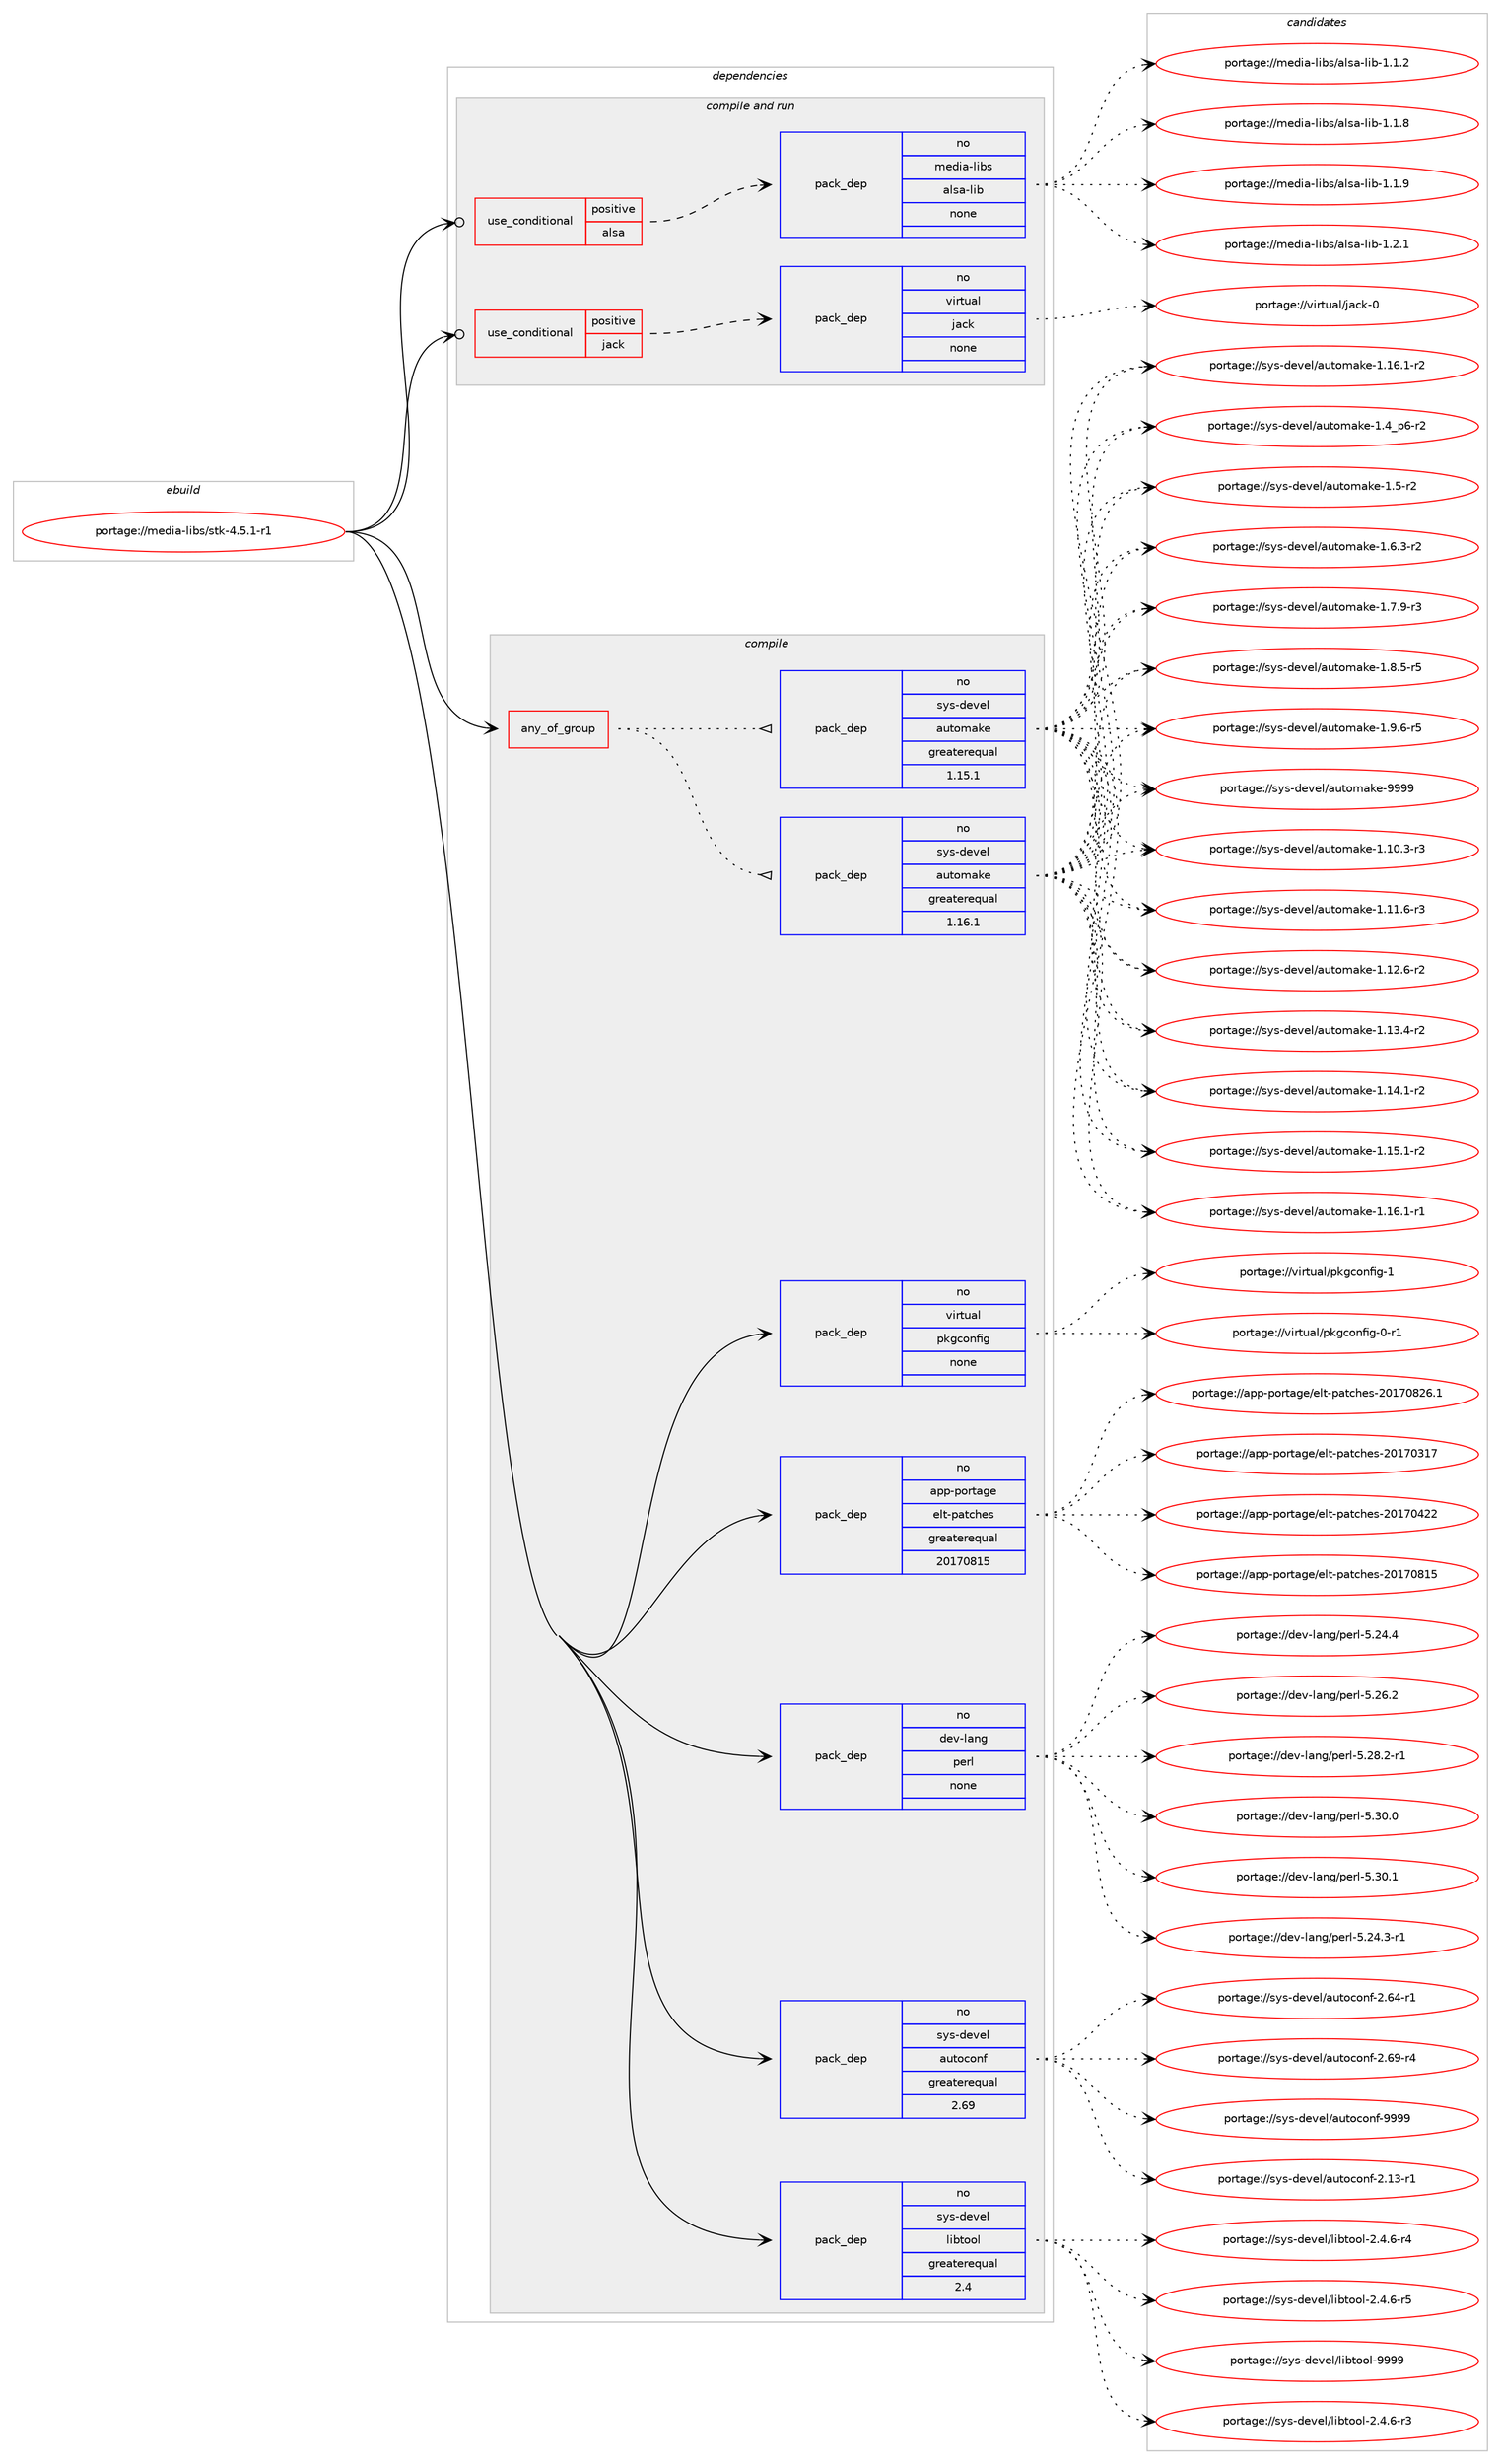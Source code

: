 digraph prolog {

# *************
# Graph options
# *************

newrank=true;
concentrate=true;
compound=true;
graph [rankdir=LR,fontname=Helvetica,fontsize=10,ranksep=1.5];#, ranksep=2.5, nodesep=0.2];
edge  [arrowhead=vee];
node  [fontname=Helvetica,fontsize=10];

# **********
# The ebuild
# **********

subgraph cluster_leftcol {
color=gray;
rank=same;
label=<<i>ebuild</i>>;
id [label="portage://media-libs/stk-4.5.1-r1", color=red, width=4, href="../media-libs/stk-4.5.1-r1.svg"];
}

# ****************
# The dependencies
# ****************

subgraph cluster_midcol {
color=gray;
label=<<i>dependencies</i>>;
subgraph cluster_compile {
fillcolor="#eeeeee";
style=filled;
label=<<i>compile</i>>;
subgraph any5209 {
dependency324610 [label=<<TABLE BORDER="0" CELLBORDER="1" CELLSPACING="0" CELLPADDING="4"><TR><TD CELLPADDING="10">any_of_group</TD></TR></TABLE>>, shape=none, color=red];subgraph pack238111 {
dependency324611 [label=<<TABLE BORDER="0" CELLBORDER="1" CELLSPACING="0" CELLPADDING="4" WIDTH="220"><TR><TD ROWSPAN="6" CELLPADDING="30">pack_dep</TD></TR><TR><TD WIDTH="110">no</TD></TR><TR><TD>sys-devel</TD></TR><TR><TD>automake</TD></TR><TR><TD>greaterequal</TD></TR><TR><TD>1.16.1</TD></TR></TABLE>>, shape=none, color=blue];
}
dependency324610:e -> dependency324611:w [weight=20,style="dotted",arrowhead="oinv"];
subgraph pack238112 {
dependency324612 [label=<<TABLE BORDER="0" CELLBORDER="1" CELLSPACING="0" CELLPADDING="4" WIDTH="220"><TR><TD ROWSPAN="6" CELLPADDING="30">pack_dep</TD></TR><TR><TD WIDTH="110">no</TD></TR><TR><TD>sys-devel</TD></TR><TR><TD>automake</TD></TR><TR><TD>greaterequal</TD></TR><TR><TD>1.15.1</TD></TR></TABLE>>, shape=none, color=blue];
}
dependency324610:e -> dependency324612:w [weight=20,style="dotted",arrowhead="oinv"];
}
id:e -> dependency324610:w [weight=20,style="solid",arrowhead="vee"];
subgraph pack238113 {
dependency324613 [label=<<TABLE BORDER="0" CELLBORDER="1" CELLSPACING="0" CELLPADDING="4" WIDTH="220"><TR><TD ROWSPAN="6" CELLPADDING="30">pack_dep</TD></TR><TR><TD WIDTH="110">no</TD></TR><TR><TD>app-portage</TD></TR><TR><TD>elt-patches</TD></TR><TR><TD>greaterequal</TD></TR><TR><TD>20170815</TD></TR></TABLE>>, shape=none, color=blue];
}
id:e -> dependency324613:w [weight=20,style="solid",arrowhead="vee"];
subgraph pack238114 {
dependency324614 [label=<<TABLE BORDER="0" CELLBORDER="1" CELLSPACING="0" CELLPADDING="4" WIDTH="220"><TR><TD ROWSPAN="6" CELLPADDING="30">pack_dep</TD></TR><TR><TD WIDTH="110">no</TD></TR><TR><TD>dev-lang</TD></TR><TR><TD>perl</TD></TR><TR><TD>none</TD></TR><TR><TD></TD></TR></TABLE>>, shape=none, color=blue];
}
id:e -> dependency324614:w [weight=20,style="solid",arrowhead="vee"];
subgraph pack238115 {
dependency324615 [label=<<TABLE BORDER="0" CELLBORDER="1" CELLSPACING="0" CELLPADDING="4" WIDTH="220"><TR><TD ROWSPAN="6" CELLPADDING="30">pack_dep</TD></TR><TR><TD WIDTH="110">no</TD></TR><TR><TD>sys-devel</TD></TR><TR><TD>autoconf</TD></TR><TR><TD>greaterequal</TD></TR><TR><TD>2.69</TD></TR></TABLE>>, shape=none, color=blue];
}
id:e -> dependency324615:w [weight=20,style="solid",arrowhead="vee"];
subgraph pack238116 {
dependency324616 [label=<<TABLE BORDER="0" CELLBORDER="1" CELLSPACING="0" CELLPADDING="4" WIDTH="220"><TR><TD ROWSPAN="6" CELLPADDING="30">pack_dep</TD></TR><TR><TD WIDTH="110">no</TD></TR><TR><TD>sys-devel</TD></TR><TR><TD>libtool</TD></TR><TR><TD>greaterequal</TD></TR><TR><TD>2.4</TD></TR></TABLE>>, shape=none, color=blue];
}
id:e -> dependency324616:w [weight=20,style="solid",arrowhead="vee"];
subgraph pack238117 {
dependency324617 [label=<<TABLE BORDER="0" CELLBORDER="1" CELLSPACING="0" CELLPADDING="4" WIDTH="220"><TR><TD ROWSPAN="6" CELLPADDING="30">pack_dep</TD></TR><TR><TD WIDTH="110">no</TD></TR><TR><TD>virtual</TD></TR><TR><TD>pkgconfig</TD></TR><TR><TD>none</TD></TR><TR><TD></TD></TR></TABLE>>, shape=none, color=blue];
}
id:e -> dependency324617:w [weight=20,style="solid",arrowhead="vee"];
}
subgraph cluster_compileandrun {
fillcolor="#eeeeee";
style=filled;
label=<<i>compile and run</i>>;
subgraph cond81152 {
dependency324618 [label=<<TABLE BORDER="0" CELLBORDER="1" CELLSPACING="0" CELLPADDING="4"><TR><TD ROWSPAN="3" CELLPADDING="10">use_conditional</TD></TR><TR><TD>positive</TD></TR><TR><TD>alsa</TD></TR></TABLE>>, shape=none, color=red];
subgraph pack238118 {
dependency324619 [label=<<TABLE BORDER="0" CELLBORDER="1" CELLSPACING="0" CELLPADDING="4" WIDTH="220"><TR><TD ROWSPAN="6" CELLPADDING="30">pack_dep</TD></TR><TR><TD WIDTH="110">no</TD></TR><TR><TD>media-libs</TD></TR><TR><TD>alsa-lib</TD></TR><TR><TD>none</TD></TR><TR><TD></TD></TR></TABLE>>, shape=none, color=blue];
}
dependency324618:e -> dependency324619:w [weight=20,style="dashed",arrowhead="vee"];
}
id:e -> dependency324618:w [weight=20,style="solid",arrowhead="odotvee"];
subgraph cond81153 {
dependency324620 [label=<<TABLE BORDER="0" CELLBORDER="1" CELLSPACING="0" CELLPADDING="4"><TR><TD ROWSPAN="3" CELLPADDING="10">use_conditional</TD></TR><TR><TD>positive</TD></TR><TR><TD>jack</TD></TR></TABLE>>, shape=none, color=red];
subgraph pack238119 {
dependency324621 [label=<<TABLE BORDER="0" CELLBORDER="1" CELLSPACING="0" CELLPADDING="4" WIDTH="220"><TR><TD ROWSPAN="6" CELLPADDING="30">pack_dep</TD></TR><TR><TD WIDTH="110">no</TD></TR><TR><TD>virtual</TD></TR><TR><TD>jack</TD></TR><TR><TD>none</TD></TR><TR><TD></TD></TR></TABLE>>, shape=none, color=blue];
}
dependency324620:e -> dependency324621:w [weight=20,style="dashed",arrowhead="vee"];
}
id:e -> dependency324620:w [weight=20,style="solid",arrowhead="odotvee"];
}
subgraph cluster_run {
fillcolor="#eeeeee";
style=filled;
label=<<i>run</i>>;
}
}

# **************
# The candidates
# **************

subgraph cluster_choices {
rank=same;
color=gray;
label=<<i>candidates</i>>;

subgraph choice238111 {
color=black;
nodesep=1;
choiceportage11512111545100101118101108479711711611110997107101454946494846514511451 [label="portage://sys-devel/automake-1.10.3-r3", color=red, width=4,href="../sys-devel/automake-1.10.3-r3.svg"];
choiceportage11512111545100101118101108479711711611110997107101454946494946544511451 [label="portage://sys-devel/automake-1.11.6-r3", color=red, width=4,href="../sys-devel/automake-1.11.6-r3.svg"];
choiceportage11512111545100101118101108479711711611110997107101454946495046544511450 [label="portage://sys-devel/automake-1.12.6-r2", color=red, width=4,href="../sys-devel/automake-1.12.6-r2.svg"];
choiceportage11512111545100101118101108479711711611110997107101454946495146524511450 [label="portage://sys-devel/automake-1.13.4-r2", color=red, width=4,href="../sys-devel/automake-1.13.4-r2.svg"];
choiceportage11512111545100101118101108479711711611110997107101454946495246494511450 [label="portage://sys-devel/automake-1.14.1-r2", color=red, width=4,href="../sys-devel/automake-1.14.1-r2.svg"];
choiceportage11512111545100101118101108479711711611110997107101454946495346494511450 [label="portage://sys-devel/automake-1.15.1-r2", color=red, width=4,href="../sys-devel/automake-1.15.1-r2.svg"];
choiceportage11512111545100101118101108479711711611110997107101454946495446494511449 [label="portage://sys-devel/automake-1.16.1-r1", color=red, width=4,href="../sys-devel/automake-1.16.1-r1.svg"];
choiceportage11512111545100101118101108479711711611110997107101454946495446494511450 [label="portage://sys-devel/automake-1.16.1-r2", color=red, width=4,href="../sys-devel/automake-1.16.1-r2.svg"];
choiceportage115121115451001011181011084797117116111109971071014549465295112544511450 [label="portage://sys-devel/automake-1.4_p6-r2", color=red, width=4,href="../sys-devel/automake-1.4_p6-r2.svg"];
choiceportage11512111545100101118101108479711711611110997107101454946534511450 [label="portage://sys-devel/automake-1.5-r2", color=red, width=4,href="../sys-devel/automake-1.5-r2.svg"];
choiceportage115121115451001011181011084797117116111109971071014549465446514511450 [label="portage://sys-devel/automake-1.6.3-r2", color=red, width=4,href="../sys-devel/automake-1.6.3-r2.svg"];
choiceportage115121115451001011181011084797117116111109971071014549465546574511451 [label="portage://sys-devel/automake-1.7.9-r3", color=red, width=4,href="../sys-devel/automake-1.7.9-r3.svg"];
choiceportage115121115451001011181011084797117116111109971071014549465646534511453 [label="portage://sys-devel/automake-1.8.5-r5", color=red, width=4,href="../sys-devel/automake-1.8.5-r5.svg"];
choiceportage115121115451001011181011084797117116111109971071014549465746544511453 [label="portage://sys-devel/automake-1.9.6-r5", color=red, width=4,href="../sys-devel/automake-1.9.6-r5.svg"];
choiceportage115121115451001011181011084797117116111109971071014557575757 [label="portage://sys-devel/automake-9999", color=red, width=4,href="../sys-devel/automake-9999.svg"];
dependency324611:e -> choiceportage11512111545100101118101108479711711611110997107101454946494846514511451:w [style=dotted,weight="100"];
dependency324611:e -> choiceportage11512111545100101118101108479711711611110997107101454946494946544511451:w [style=dotted,weight="100"];
dependency324611:e -> choiceportage11512111545100101118101108479711711611110997107101454946495046544511450:w [style=dotted,weight="100"];
dependency324611:e -> choiceportage11512111545100101118101108479711711611110997107101454946495146524511450:w [style=dotted,weight="100"];
dependency324611:e -> choiceportage11512111545100101118101108479711711611110997107101454946495246494511450:w [style=dotted,weight="100"];
dependency324611:e -> choiceportage11512111545100101118101108479711711611110997107101454946495346494511450:w [style=dotted,weight="100"];
dependency324611:e -> choiceportage11512111545100101118101108479711711611110997107101454946495446494511449:w [style=dotted,weight="100"];
dependency324611:e -> choiceportage11512111545100101118101108479711711611110997107101454946495446494511450:w [style=dotted,weight="100"];
dependency324611:e -> choiceportage115121115451001011181011084797117116111109971071014549465295112544511450:w [style=dotted,weight="100"];
dependency324611:e -> choiceportage11512111545100101118101108479711711611110997107101454946534511450:w [style=dotted,weight="100"];
dependency324611:e -> choiceportage115121115451001011181011084797117116111109971071014549465446514511450:w [style=dotted,weight="100"];
dependency324611:e -> choiceportage115121115451001011181011084797117116111109971071014549465546574511451:w [style=dotted,weight="100"];
dependency324611:e -> choiceportage115121115451001011181011084797117116111109971071014549465646534511453:w [style=dotted,weight="100"];
dependency324611:e -> choiceportage115121115451001011181011084797117116111109971071014549465746544511453:w [style=dotted,weight="100"];
dependency324611:e -> choiceportage115121115451001011181011084797117116111109971071014557575757:w [style=dotted,weight="100"];
}
subgraph choice238112 {
color=black;
nodesep=1;
choiceportage11512111545100101118101108479711711611110997107101454946494846514511451 [label="portage://sys-devel/automake-1.10.3-r3", color=red, width=4,href="../sys-devel/automake-1.10.3-r3.svg"];
choiceportage11512111545100101118101108479711711611110997107101454946494946544511451 [label="portage://sys-devel/automake-1.11.6-r3", color=red, width=4,href="../sys-devel/automake-1.11.6-r3.svg"];
choiceportage11512111545100101118101108479711711611110997107101454946495046544511450 [label="portage://sys-devel/automake-1.12.6-r2", color=red, width=4,href="../sys-devel/automake-1.12.6-r2.svg"];
choiceportage11512111545100101118101108479711711611110997107101454946495146524511450 [label="portage://sys-devel/automake-1.13.4-r2", color=red, width=4,href="../sys-devel/automake-1.13.4-r2.svg"];
choiceportage11512111545100101118101108479711711611110997107101454946495246494511450 [label="portage://sys-devel/automake-1.14.1-r2", color=red, width=4,href="../sys-devel/automake-1.14.1-r2.svg"];
choiceportage11512111545100101118101108479711711611110997107101454946495346494511450 [label="portage://sys-devel/automake-1.15.1-r2", color=red, width=4,href="../sys-devel/automake-1.15.1-r2.svg"];
choiceportage11512111545100101118101108479711711611110997107101454946495446494511449 [label="portage://sys-devel/automake-1.16.1-r1", color=red, width=4,href="../sys-devel/automake-1.16.1-r1.svg"];
choiceportage11512111545100101118101108479711711611110997107101454946495446494511450 [label="portage://sys-devel/automake-1.16.1-r2", color=red, width=4,href="../sys-devel/automake-1.16.1-r2.svg"];
choiceportage115121115451001011181011084797117116111109971071014549465295112544511450 [label="portage://sys-devel/automake-1.4_p6-r2", color=red, width=4,href="../sys-devel/automake-1.4_p6-r2.svg"];
choiceportage11512111545100101118101108479711711611110997107101454946534511450 [label="portage://sys-devel/automake-1.5-r2", color=red, width=4,href="../sys-devel/automake-1.5-r2.svg"];
choiceportage115121115451001011181011084797117116111109971071014549465446514511450 [label="portage://sys-devel/automake-1.6.3-r2", color=red, width=4,href="../sys-devel/automake-1.6.3-r2.svg"];
choiceportage115121115451001011181011084797117116111109971071014549465546574511451 [label="portage://sys-devel/automake-1.7.9-r3", color=red, width=4,href="../sys-devel/automake-1.7.9-r3.svg"];
choiceportage115121115451001011181011084797117116111109971071014549465646534511453 [label="portage://sys-devel/automake-1.8.5-r5", color=red, width=4,href="../sys-devel/automake-1.8.5-r5.svg"];
choiceportage115121115451001011181011084797117116111109971071014549465746544511453 [label="portage://sys-devel/automake-1.9.6-r5", color=red, width=4,href="../sys-devel/automake-1.9.6-r5.svg"];
choiceportage115121115451001011181011084797117116111109971071014557575757 [label="portage://sys-devel/automake-9999", color=red, width=4,href="../sys-devel/automake-9999.svg"];
dependency324612:e -> choiceportage11512111545100101118101108479711711611110997107101454946494846514511451:w [style=dotted,weight="100"];
dependency324612:e -> choiceportage11512111545100101118101108479711711611110997107101454946494946544511451:w [style=dotted,weight="100"];
dependency324612:e -> choiceportage11512111545100101118101108479711711611110997107101454946495046544511450:w [style=dotted,weight="100"];
dependency324612:e -> choiceportage11512111545100101118101108479711711611110997107101454946495146524511450:w [style=dotted,weight="100"];
dependency324612:e -> choiceportage11512111545100101118101108479711711611110997107101454946495246494511450:w [style=dotted,weight="100"];
dependency324612:e -> choiceportage11512111545100101118101108479711711611110997107101454946495346494511450:w [style=dotted,weight="100"];
dependency324612:e -> choiceportage11512111545100101118101108479711711611110997107101454946495446494511449:w [style=dotted,weight="100"];
dependency324612:e -> choiceportage11512111545100101118101108479711711611110997107101454946495446494511450:w [style=dotted,weight="100"];
dependency324612:e -> choiceportage115121115451001011181011084797117116111109971071014549465295112544511450:w [style=dotted,weight="100"];
dependency324612:e -> choiceportage11512111545100101118101108479711711611110997107101454946534511450:w [style=dotted,weight="100"];
dependency324612:e -> choiceportage115121115451001011181011084797117116111109971071014549465446514511450:w [style=dotted,weight="100"];
dependency324612:e -> choiceportage115121115451001011181011084797117116111109971071014549465546574511451:w [style=dotted,weight="100"];
dependency324612:e -> choiceportage115121115451001011181011084797117116111109971071014549465646534511453:w [style=dotted,weight="100"];
dependency324612:e -> choiceportage115121115451001011181011084797117116111109971071014549465746544511453:w [style=dotted,weight="100"];
dependency324612:e -> choiceportage115121115451001011181011084797117116111109971071014557575757:w [style=dotted,weight="100"];
}
subgraph choice238113 {
color=black;
nodesep=1;
choiceportage97112112451121111141169710310147101108116451129711699104101115455048495548514955 [label="portage://app-portage/elt-patches-20170317", color=red, width=4,href="../app-portage/elt-patches-20170317.svg"];
choiceportage97112112451121111141169710310147101108116451129711699104101115455048495548525050 [label="portage://app-portage/elt-patches-20170422", color=red, width=4,href="../app-portage/elt-patches-20170422.svg"];
choiceportage97112112451121111141169710310147101108116451129711699104101115455048495548564953 [label="portage://app-portage/elt-patches-20170815", color=red, width=4,href="../app-portage/elt-patches-20170815.svg"];
choiceportage971121124511211111411697103101471011081164511297116991041011154550484955485650544649 [label="portage://app-portage/elt-patches-20170826.1", color=red, width=4,href="../app-portage/elt-patches-20170826.1.svg"];
dependency324613:e -> choiceportage97112112451121111141169710310147101108116451129711699104101115455048495548514955:w [style=dotted,weight="100"];
dependency324613:e -> choiceportage97112112451121111141169710310147101108116451129711699104101115455048495548525050:w [style=dotted,weight="100"];
dependency324613:e -> choiceportage97112112451121111141169710310147101108116451129711699104101115455048495548564953:w [style=dotted,weight="100"];
dependency324613:e -> choiceportage971121124511211111411697103101471011081164511297116991041011154550484955485650544649:w [style=dotted,weight="100"];
}
subgraph choice238114 {
color=black;
nodesep=1;
choiceportage100101118451089711010347112101114108455346505246514511449 [label="portage://dev-lang/perl-5.24.3-r1", color=red, width=4,href="../dev-lang/perl-5.24.3-r1.svg"];
choiceportage10010111845108971101034711210111410845534650524652 [label="portage://dev-lang/perl-5.24.4", color=red, width=4,href="../dev-lang/perl-5.24.4.svg"];
choiceportage10010111845108971101034711210111410845534650544650 [label="portage://dev-lang/perl-5.26.2", color=red, width=4,href="../dev-lang/perl-5.26.2.svg"];
choiceportage100101118451089711010347112101114108455346505646504511449 [label="portage://dev-lang/perl-5.28.2-r1", color=red, width=4,href="../dev-lang/perl-5.28.2-r1.svg"];
choiceportage10010111845108971101034711210111410845534651484648 [label="portage://dev-lang/perl-5.30.0", color=red, width=4,href="../dev-lang/perl-5.30.0.svg"];
choiceportage10010111845108971101034711210111410845534651484649 [label="portage://dev-lang/perl-5.30.1", color=red, width=4,href="../dev-lang/perl-5.30.1.svg"];
dependency324614:e -> choiceportage100101118451089711010347112101114108455346505246514511449:w [style=dotted,weight="100"];
dependency324614:e -> choiceportage10010111845108971101034711210111410845534650524652:w [style=dotted,weight="100"];
dependency324614:e -> choiceportage10010111845108971101034711210111410845534650544650:w [style=dotted,weight="100"];
dependency324614:e -> choiceportage100101118451089711010347112101114108455346505646504511449:w [style=dotted,weight="100"];
dependency324614:e -> choiceportage10010111845108971101034711210111410845534651484648:w [style=dotted,weight="100"];
dependency324614:e -> choiceportage10010111845108971101034711210111410845534651484649:w [style=dotted,weight="100"];
}
subgraph choice238115 {
color=black;
nodesep=1;
choiceportage1151211154510010111810110847971171161119911111010245504649514511449 [label="portage://sys-devel/autoconf-2.13-r1", color=red, width=4,href="../sys-devel/autoconf-2.13-r1.svg"];
choiceportage1151211154510010111810110847971171161119911111010245504654524511449 [label="portage://sys-devel/autoconf-2.64-r1", color=red, width=4,href="../sys-devel/autoconf-2.64-r1.svg"];
choiceportage1151211154510010111810110847971171161119911111010245504654574511452 [label="portage://sys-devel/autoconf-2.69-r4", color=red, width=4,href="../sys-devel/autoconf-2.69-r4.svg"];
choiceportage115121115451001011181011084797117116111991111101024557575757 [label="portage://sys-devel/autoconf-9999", color=red, width=4,href="../sys-devel/autoconf-9999.svg"];
dependency324615:e -> choiceportage1151211154510010111810110847971171161119911111010245504649514511449:w [style=dotted,weight="100"];
dependency324615:e -> choiceportage1151211154510010111810110847971171161119911111010245504654524511449:w [style=dotted,weight="100"];
dependency324615:e -> choiceportage1151211154510010111810110847971171161119911111010245504654574511452:w [style=dotted,weight="100"];
dependency324615:e -> choiceportage115121115451001011181011084797117116111991111101024557575757:w [style=dotted,weight="100"];
}
subgraph choice238116 {
color=black;
nodesep=1;
choiceportage1151211154510010111810110847108105981161111111084550465246544511451 [label="portage://sys-devel/libtool-2.4.6-r3", color=red, width=4,href="../sys-devel/libtool-2.4.6-r3.svg"];
choiceportage1151211154510010111810110847108105981161111111084550465246544511452 [label="portage://sys-devel/libtool-2.4.6-r4", color=red, width=4,href="../sys-devel/libtool-2.4.6-r4.svg"];
choiceportage1151211154510010111810110847108105981161111111084550465246544511453 [label="portage://sys-devel/libtool-2.4.6-r5", color=red, width=4,href="../sys-devel/libtool-2.4.6-r5.svg"];
choiceportage1151211154510010111810110847108105981161111111084557575757 [label="portage://sys-devel/libtool-9999", color=red, width=4,href="../sys-devel/libtool-9999.svg"];
dependency324616:e -> choiceportage1151211154510010111810110847108105981161111111084550465246544511451:w [style=dotted,weight="100"];
dependency324616:e -> choiceportage1151211154510010111810110847108105981161111111084550465246544511452:w [style=dotted,weight="100"];
dependency324616:e -> choiceportage1151211154510010111810110847108105981161111111084550465246544511453:w [style=dotted,weight="100"];
dependency324616:e -> choiceportage1151211154510010111810110847108105981161111111084557575757:w [style=dotted,weight="100"];
}
subgraph choice238117 {
color=black;
nodesep=1;
choiceportage11810511411611797108471121071039911111010210510345484511449 [label="portage://virtual/pkgconfig-0-r1", color=red, width=4,href="../virtual/pkgconfig-0-r1.svg"];
choiceportage1181051141161179710847112107103991111101021051034549 [label="portage://virtual/pkgconfig-1", color=red, width=4,href="../virtual/pkgconfig-1.svg"];
dependency324617:e -> choiceportage11810511411611797108471121071039911111010210510345484511449:w [style=dotted,weight="100"];
dependency324617:e -> choiceportage1181051141161179710847112107103991111101021051034549:w [style=dotted,weight="100"];
}
subgraph choice238118 {
color=black;
nodesep=1;
choiceportage1091011001059745108105981154797108115974510810598454946494650 [label="portage://media-libs/alsa-lib-1.1.2", color=red, width=4,href="../media-libs/alsa-lib-1.1.2.svg"];
choiceportage1091011001059745108105981154797108115974510810598454946494656 [label="portage://media-libs/alsa-lib-1.1.8", color=red, width=4,href="../media-libs/alsa-lib-1.1.8.svg"];
choiceportage1091011001059745108105981154797108115974510810598454946494657 [label="portage://media-libs/alsa-lib-1.1.9", color=red, width=4,href="../media-libs/alsa-lib-1.1.9.svg"];
choiceportage1091011001059745108105981154797108115974510810598454946504649 [label="portage://media-libs/alsa-lib-1.2.1", color=red, width=4,href="../media-libs/alsa-lib-1.2.1.svg"];
dependency324619:e -> choiceportage1091011001059745108105981154797108115974510810598454946494650:w [style=dotted,weight="100"];
dependency324619:e -> choiceportage1091011001059745108105981154797108115974510810598454946494656:w [style=dotted,weight="100"];
dependency324619:e -> choiceportage1091011001059745108105981154797108115974510810598454946494657:w [style=dotted,weight="100"];
dependency324619:e -> choiceportage1091011001059745108105981154797108115974510810598454946504649:w [style=dotted,weight="100"];
}
subgraph choice238119 {
color=black;
nodesep=1;
choiceportage118105114116117971084710697991074548 [label="portage://virtual/jack-0", color=red, width=4,href="../virtual/jack-0.svg"];
dependency324621:e -> choiceportage118105114116117971084710697991074548:w [style=dotted,weight="100"];
}
}

}

